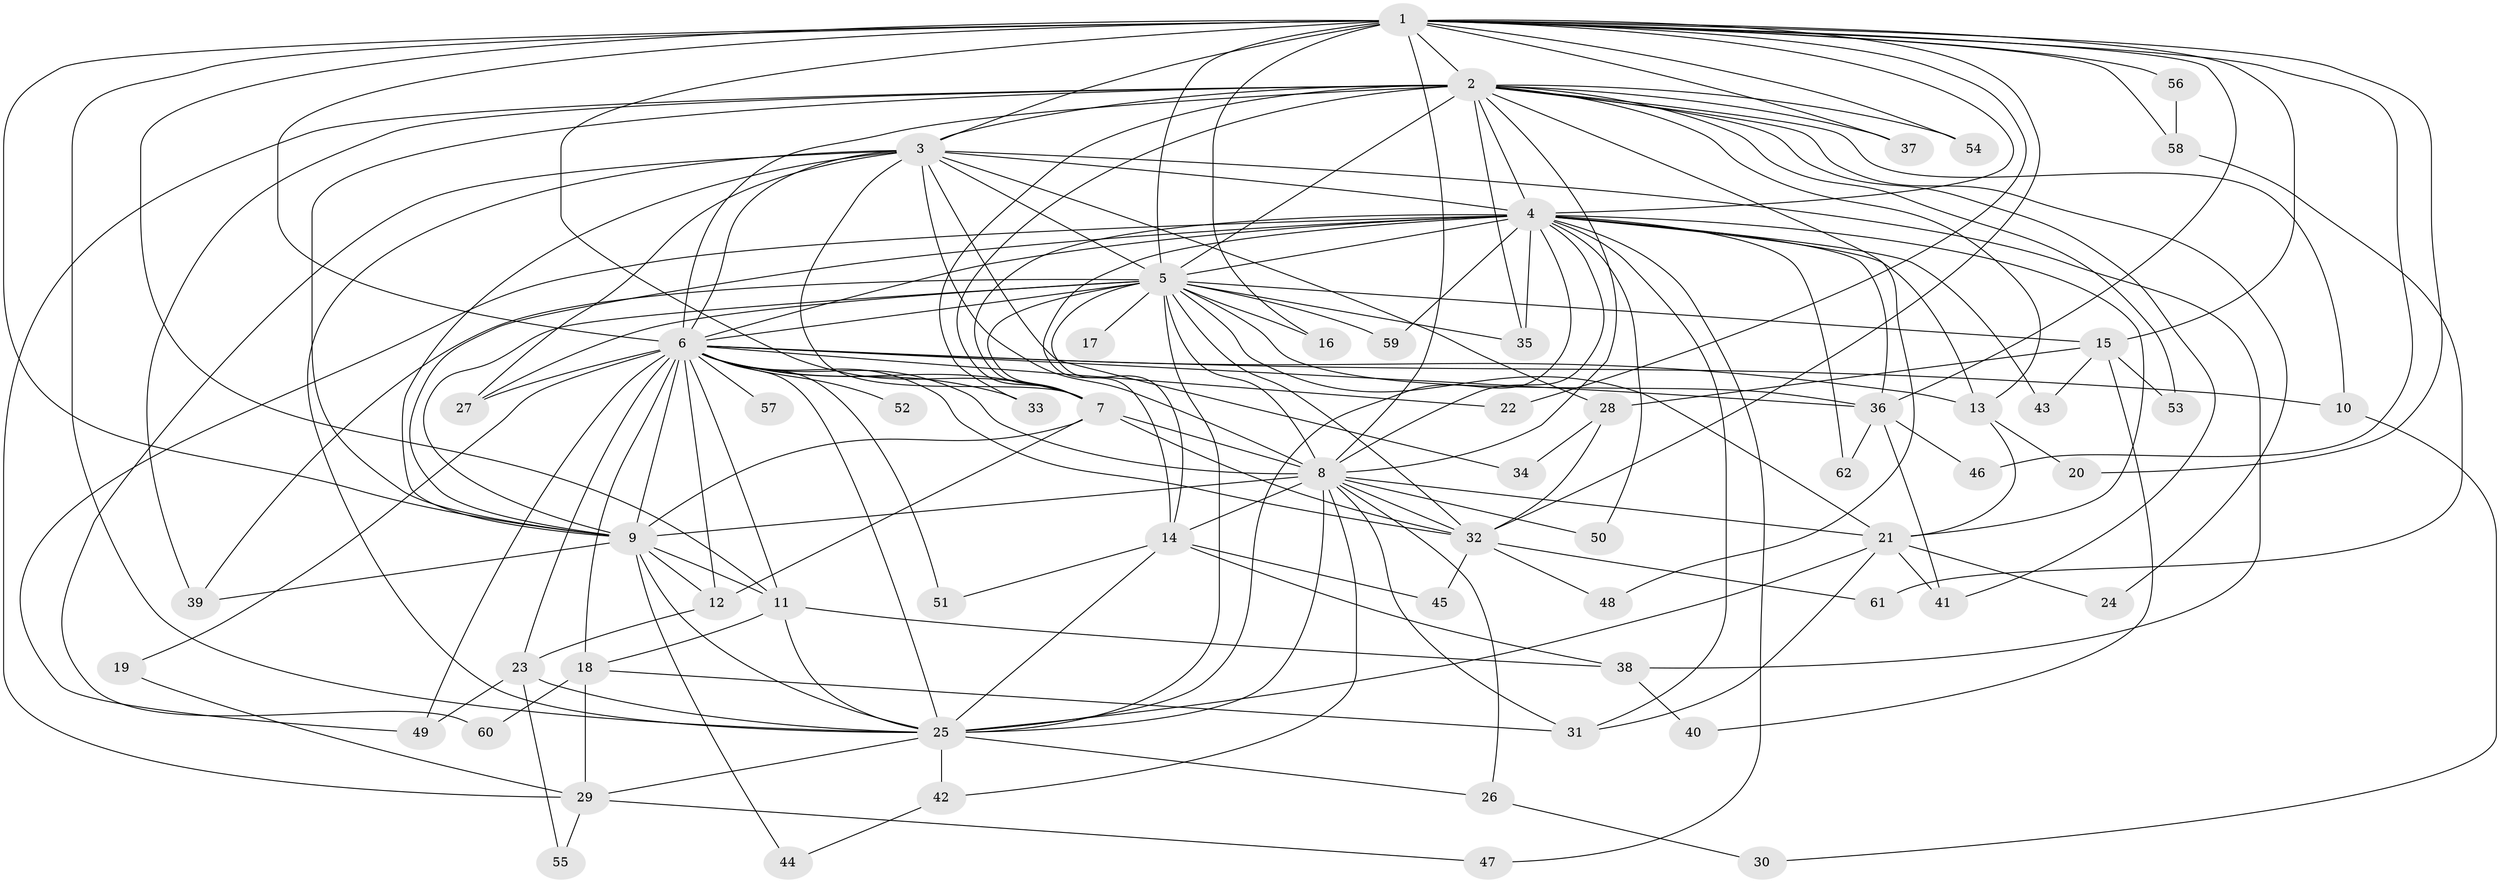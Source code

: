 // original degree distribution, {25: 0.008064516129032258, 23: 0.016129032258064516, 17: 0.008064516129032258, 28: 0.008064516129032258, 18: 0.016129032258064516, 34: 0.008064516129032258, 21: 0.008064516129032258, 15: 0.008064516129032258, 5: 0.04838709677419355, 3: 0.20161290322580644, 4: 0.06451612903225806, 6: 0.03225806451612903, 7: 0.024193548387096774, 2: 0.5403225806451613, 8: 0.008064516129032258}
// Generated by graph-tools (version 1.1) at 2025/35/03/09/25 02:35:02]
// undirected, 62 vertices, 168 edges
graph export_dot {
graph [start="1"]
  node [color=gray90,style=filled];
  1;
  2;
  3;
  4;
  5;
  6;
  7;
  8;
  9;
  10;
  11;
  12;
  13;
  14;
  15;
  16;
  17;
  18;
  19;
  20;
  21;
  22;
  23;
  24;
  25;
  26;
  27;
  28;
  29;
  30;
  31;
  32;
  33;
  34;
  35;
  36;
  37;
  38;
  39;
  40;
  41;
  42;
  43;
  44;
  45;
  46;
  47;
  48;
  49;
  50;
  51;
  52;
  53;
  54;
  55;
  56;
  57;
  58;
  59;
  60;
  61;
  62;
  1 -- 2 [weight=1.0];
  1 -- 3 [weight=1.0];
  1 -- 4 [weight=1.0];
  1 -- 5 [weight=2.0];
  1 -- 6 [weight=1.0];
  1 -- 7 [weight=3.0];
  1 -- 8 [weight=1.0];
  1 -- 9 [weight=1.0];
  1 -- 11 [weight=1.0];
  1 -- 15 [weight=1.0];
  1 -- 16 [weight=1.0];
  1 -- 20 [weight=1.0];
  1 -- 22 [weight=1.0];
  1 -- 25 [weight=1.0];
  1 -- 32 [weight=1.0];
  1 -- 36 [weight=1.0];
  1 -- 37 [weight=1.0];
  1 -- 46 [weight=1.0];
  1 -- 54 [weight=1.0];
  1 -- 56 [weight=1.0];
  1 -- 58 [weight=1.0];
  2 -- 3 [weight=1.0];
  2 -- 4 [weight=2.0];
  2 -- 5 [weight=3.0];
  2 -- 6 [weight=1.0];
  2 -- 7 [weight=1.0];
  2 -- 8 [weight=1.0];
  2 -- 9 [weight=1.0];
  2 -- 10 [weight=1.0];
  2 -- 13 [weight=1.0];
  2 -- 24 [weight=1.0];
  2 -- 29 [weight=1.0];
  2 -- 33 [weight=1.0];
  2 -- 35 [weight=1.0];
  2 -- 37 [weight=1.0];
  2 -- 39 [weight=1.0];
  2 -- 41 [weight=1.0];
  2 -- 48 [weight=1.0];
  2 -- 53 [weight=1.0];
  2 -- 54 [weight=1.0];
  3 -- 4 [weight=2.0];
  3 -- 5 [weight=3.0];
  3 -- 6 [weight=1.0];
  3 -- 7 [weight=1.0];
  3 -- 8 [weight=1.0];
  3 -- 9 [weight=1.0];
  3 -- 25 [weight=1.0];
  3 -- 27 [weight=1.0];
  3 -- 28 [weight=1.0];
  3 -- 34 [weight=1.0];
  3 -- 38 [weight=1.0];
  3 -- 60 [weight=1.0];
  4 -- 5 [weight=2.0];
  4 -- 6 [weight=4.0];
  4 -- 7 [weight=2.0];
  4 -- 8 [weight=2.0];
  4 -- 9 [weight=1.0];
  4 -- 13 [weight=2.0];
  4 -- 14 [weight=1.0];
  4 -- 21 [weight=1.0];
  4 -- 25 [weight=2.0];
  4 -- 31 [weight=1.0];
  4 -- 35 [weight=1.0];
  4 -- 36 [weight=2.0];
  4 -- 43 [weight=1.0];
  4 -- 47 [weight=1.0];
  4 -- 49 [weight=1.0];
  4 -- 50 [weight=1.0];
  4 -- 59 [weight=1.0];
  4 -- 62 [weight=1.0];
  5 -- 6 [weight=2.0];
  5 -- 7 [weight=2.0];
  5 -- 8 [weight=2.0];
  5 -- 9 [weight=2.0];
  5 -- 14 [weight=1.0];
  5 -- 15 [weight=1.0];
  5 -- 16 [weight=1.0];
  5 -- 17 [weight=2.0];
  5 -- 21 [weight=1.0];
  5 -- 25 [weight=1.0];
  5 -- 27 [weight=1.0];
  5 -- 32 [weight=1.0];
  5 -- 35 [weight=1.0];
  5 -- 36 [weight=1.0];
  5 -- 39 [weight=1.0];
  5 -- 59 [weight=1.0];
  6 -- 7 [weight=1.0];
  6 -- 8 [weight=1.0];
  6 -- 9 [weight=2.0];
  6 -- 10 [weight=1.0];
  6 -- 11 [weight=1.0];
  6 -- 12 [weight=1.0];
  6 -- 13 [weight=2.0];
  6 -- 18 [weight=1.0];
  6 -- 19 [weight=1.0];
  6 -- 22 [weight=1.0];
  6 -- 23 [weight=1.0];
  6 -- 25 [weight=1.0];
  6 -- 27 [weight=1.0];
  6 -- 32 [weight=1.0];
  6 -- 33 [weight=1.0];
  6 -- 36 [weight=1.0];
  6 -- 49 [weight=1.0];
  6 -- 51 [weight=1.0];
  6 -- 52 [weight=1.0];
  6 -- 57 [weight=1.0];
  7 -- 8 [weight=3.0];
  7 -- 9 [weight=1.0];
  7 -- 12 [weight=1.0];
  7 -- 32 [weight=7.0];
  8 -- 9 [weight=1.0];
  8 -- 14 [weight=2.0];
  8 -- 21 [weight=1.0];
  8 -- 25 [weight=1.0];
  8 -- 26 [weight=1.0];
  8 -- 31 [weight=1.0];
  8 -- 32 [weight=2.0];
  8 -- 42 [weight=1.0];
  8 -- 50 [weight=1.0];
  9 -- 11 [weight=1.0];
  9 -- 12 [weight=1.0];
  9 -- 25 [weight=1.0];
  9 -- 39 [weight=1.0];
  9 -- 44 [weight=1.0];
  10 -- 30 [weight=1.0];
  11 -- 18 [weight=1.0];
  11 -- 25 [weight=1.0];
  11 -- 38 [weight=1.0];
  12 -- 23 [weight=1.0];
  13 -- 20 [weight=2.0];
  13 -- 21 [weight=1.0];
  14 -- 25 [weight=1.0];
  14 -- 38 [weight=1.0];
  14 -- 45 [weight=1.0];
  14 -- 51 [weight=1.0];
  15 -- 28 [weight=1.0];
  15 -- 40 [weight=1.0];
  15 -- 43 [weight=1.0];
  15 -- 53 [weight=1.0];
  18 -- 29 [weight=1.0];
  18 -- 31 [weight=1.0];
  18 -- 60 [weight=1.0];
  19 -- 29 [weight=1.0];
  21 -- 24 [weight=1.0];
  21 -- 25 [weight=1.0];
  21 -- 31 [weight=1.0];
  21 -- 41 [weight=1.0];
  23 -- 25 [weight=1.0];
  23 -- 49 [weight=1.0];
  23 -- 55 [weight=1.0];
  25 -- 26 [weight=1.0];
  25 -- 29 [weight=1.0];
  25 -- 42 [weight=1.0];
  26 -- 30 [weight=1.0];
  28 -- 32 [weight=1.0];
  28 -- 34 [weight=1.0];
  29 -- 47 [weight=1.0];
  29 -- 55 [weight=1.0];
  32 -- 45 [weight=1.0];
  32 -- 48 [weight=1.0];
  32 -- 61 [weight=1.0];
  36 -- 41 [weight=1.0];
  36 -- 46 [weight=1.0];
  36 -- 62 [weight=1.0];
  38 -- 40 [weight=1.0];
  42 -- 44 [weight=1.0];
  56 -- 58 [weight=1.0];
  58 -- 61 [weight=1.0];
}
